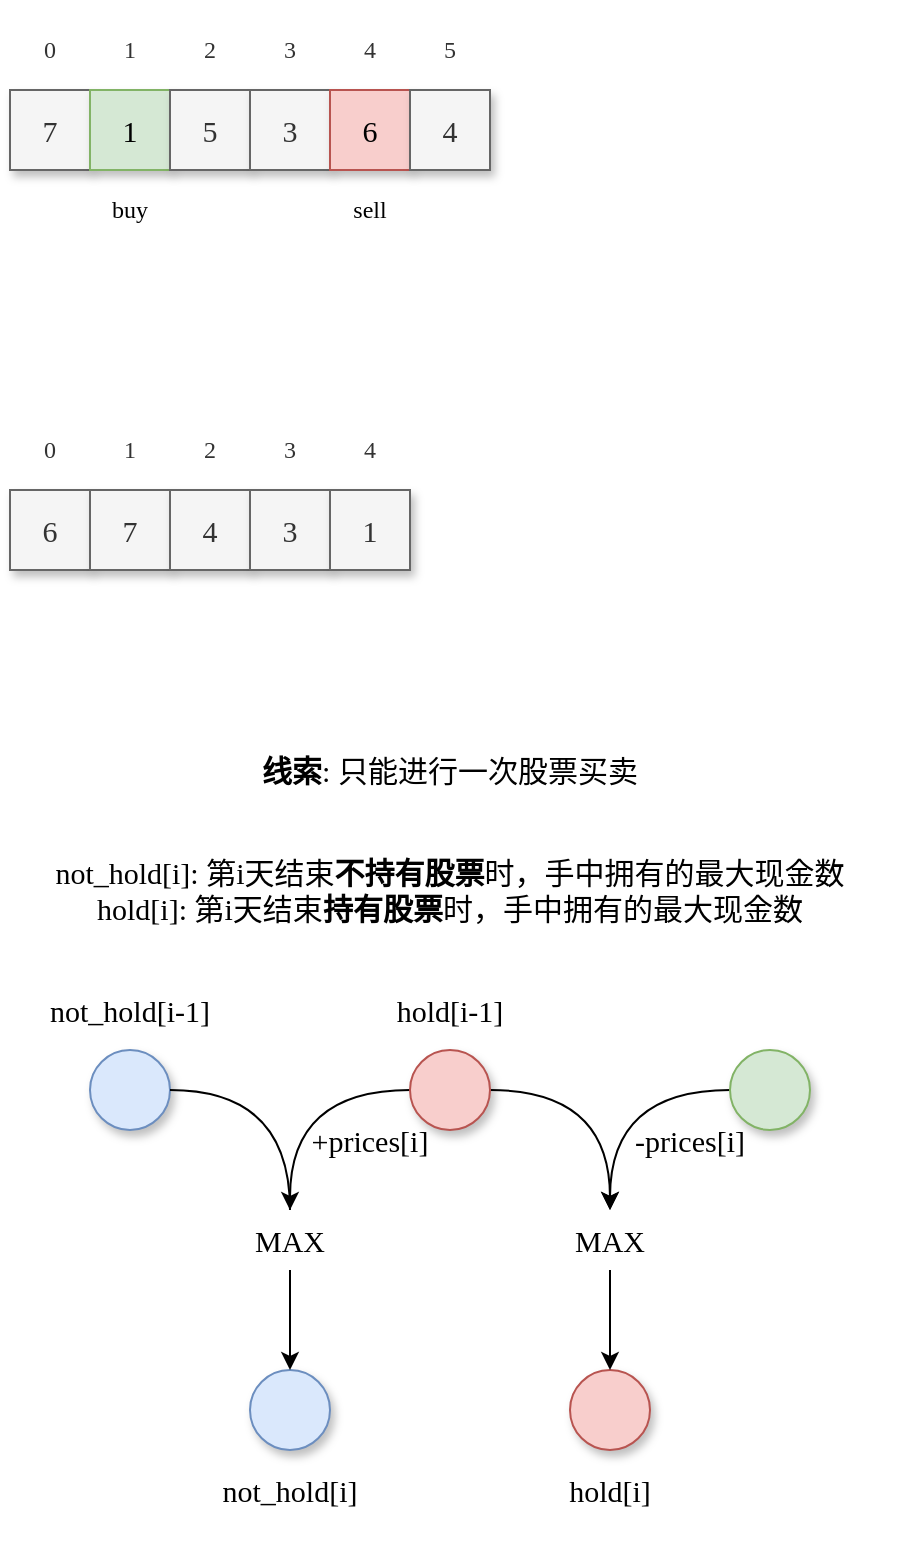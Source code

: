 <mxfile version="16.1.2" type="github">
  <diagram id="b2AI2AnEoEXAJLPSdRdL" name="第 1 页">
    <mxGraphModel dx="1422" dy="794" grid="1" gridSize="10" guides="1" tooltips="1" connect="1" arrows="1" fold="1" page="1" pageScale="1" pageWidth="827" pageHeight="1169" background="#ffffff" math="0" shadow="0">
      <root>
        <mxCell id="0" />
        <mxCell id="1" parent="0" />
        <mxCell id="iuHEyItq7KcDBc3BbFP_-7" value="&lt;font style=&quot;font-size: 12px&quot; face=&quot;Comic Sans MS&quot;&gt;0&lt;/font&gt;" style="rounded=0;whiteSpace=wrap;html=1;fillColor=#f5f5f5;fontColor=#333333;strokeColor=#666666;shadow=1;opacity=0;" parent="1" vertex="1">
          <mxGeometry x="240" y="120" width="40" height="40" as="geometry" />
        </mxCell>
        <mxCell id="iuHEyItq7KcDBc3BbFP_-1" value="&lt;font style=&quot;font-size: 15px&quot; face=&quot;Comic Sans MS&quot;&gt;7&lt;/font&gt;" style="rounded=0;whiteSpace=wrap;html=1;fillColor=#f5f5f5;fontColor=#333333;strokeColor=#666666;shadow=1;" parent="1" vertex="1">
          <mxGeometry x="240" y="160" width="40" height="40" as="geometry" />
        </mxCell>
        <mxCell id="iuHEyItq7KcDBc3BbFP_-2" value="&lt;font style=&quot;font-size: 15px&quot; face=&quot;Comic Sans MS&quot;&gt;1&lt;/font&gt;" style="rounded=0;whiteSpace=wrap;html=1;fillColor=#d5e8d4;strokeColor=#82b366;shadow=1;" parent="1" vertex="1">
          <mxGeometry x="280" y="160" width="40" height="40" as="geometry" />
        </mxCell>
        <mxCell id="iuHEyItq7KcDBc3BbFP_-3" value="&lt;font style=&quot;font-size: 15px&quot; face=&quot;Comic Sans MS&quot;&gt;5&lt;/font&gt;" style="rounded=0;whiteSpace=wrap;html=1;fillColor=#f5f5f5;fontColor=#333333;strokeColor=#666666;shadow=1;" parent="1" vertex="1">
          <mxGeometry x="320" y="160" width="40" height="40" as="geometry" />
        </mxCell>
        <mxCell id="iuHEyItq7KcDBc3BbFP_-4" value="&lt;font style=&quot;font-size: 15px&quot; face=&quot;Comic Sans MS&quot;&gt;3&lt;/font&gt;" style="rounded=0;whiteSpace=wrap;html=1;fillColor=#f5f5f5;fontColor=#333333;strokeColor=#666666;shadow=1;" parent="1" vertex="1">
          <mxGeometry x="360" y="160" width="40" height="40" as="geometry" />
        </mxCell>
        <mxCell id="iuHEyItq7KcDBc3BbFP_-5" value="&lt;font style=&quot;font-size: 15px&quot; face=&quot;Comic Sans MS&quot;&gt;6&lt;/font&gt;" style="rounded=0;whiteSpace=wrap;html=1;fillColor=#f8cecc;strokeColor=#b85450;shadow=1;" parent="1" vertex="1">
          <mxGeometry x="400" y="160" width="40" height="40" as="geometry" />
        </mxCell>
        <mxCell id="iuHEyItq7KcDBc3BbFP_-6" value="&lt;font style=&quot;font-size: 15px&quot; face=&quot;Comic Sans MS&quot;&gt;4&lt;/font&gt;" style="rounded=0;whiteSpace=wrap;html=1;fillColor=#f5f5f5;fontColor=#333333;strokeColor=#666666;shadow=1;" parent="1" vertex="1">
          <mxGeometry x="440" y="160" width="40" height="40" as="geometry" />
        </mxCell>
        <mxCell id="iuHEyItq7KcDBc3BbFP_-13" value="&lt;font style=&quot;font-size: 12px&quot; face=&quot;Comic Sans MS&quot;&gt;1&lt;/font&gt;" style="rounded=0;whiteSpace=wrap;html=1;fillColor=#f5f5f5;fontColor=#333333;strokeColor=#666666;shadow=1;opacity=0;" parent="1" vertex="1">
          <mxGeometry x="280" y="120" width="40" height="40" as="geometry" />
        </mxCell>
        <mxCell id="iuHEyItq7KcDBc3BbFP_-14" value="&lt;font style=&quot;font-size: 12px&quot; face=&quot;Comic Sans MS&quot;&gt;2&lt;/font&gt;" style="rounded=0;whiteSpace=wrap;html=1;fillColor=#f5f5f5;fontColor=#333333;strokeColor=#666666;shadow=1;opacity=0;" parent="1" vertex="1">
          <mxGeometry x="320" y="120" width="40" height="40" as="geometry" />
        </mxCell>
        <mxCell id="iuHEyItq7KcDBc3BbFP_-15" value="&lt;font style=&quot;font-size: 12px&quot; face=&quot;Comic Sans MS&quot;&gt;3&lt;/font&gt;" style="rounded=0;whiteSpace=wrap;html=1;fillColor=#f5f5f5;fontColor=#333333;strokeColor=#666666;shadow=1;opacity=0;" parent="1" vertex="1">
          <mxGeometry x="360" y="120" width="40" height="40" as="geometry" />
        </mxCell>
        <mxCell id="iuHEyItq7KcDBc3BbFP_-16" value="&lt;font style=&quot;font-size: 12px&quot; face=&quot;Comic Sans MS&quot;&gt;4&lt;/font&gt;" style="rounded=0;whiteSpace=wrap;html=1;fillColor=#f5f5f5;fontColor=#333333;strokeColor=#666666;shadow=1;opacity=0;" parent="1" vertex="1">
          <mxGeometry x="400" y="120" width="40" height="40" as="geometry" />
        </mxCell>
        <mxCell id="iuHEyItq7KcDBc3BbFP_-17" value="&lt;font style=&quot;font-size: 12px&quot; face=&quot;Comic Sans MS&quot;&gt;5&lt;/font&gt;" style="rounded=0;whiteSpace=wrap;html=1;fillColor=#f5f5f5;fontColor=#333333;strokeColor=#666666;shadow=1;opacity=0;" parent="1" vertex="1">
          <mxGeometry x="440" y="120" width="40" height="40" as="geometry" />
        </mxCell>
        <mxCell id="iuHEyItq7KcDBc3BbFP_-18" value="buy" style="text;html=1;strokeColor=none;fillColor=none;align=center;verticalAlign=middle;whiteSpace=wrap;rounded=0;shadow=1;fontFamily=Comic Sans MS;fontSize=12;opacity=0;" parent="1" vertex="1">
          <mxGeometry x="280" y="200" width="40" height="40" as="geometry" />
        </mxCell>
        <mxCell id="iuHEyItq7KcDBc3BbFP_-19" value="sell" style="text;html=1;strokeColor=none;fillColor=none;align=center;verticalAlign=middle;whiteSpace=wrap;rounded=0;shadow=1;fontFamily=Comic Sans MS;fontSize=12;opacity=0;" parent="1" vertex="1">
          <mxGeometry x="400" y="200" width="40" height="40" as="geometry" />
        </mxCell>
        <mxCell id="iuHEyItq7KcDBc3BbFP_-20" value="&lt;font style=&quot;font-size: 12px&quot; face=&quot;Comic Sans MS&quot;&gt;0&lt;/font&gt;" style="rounded=0;whiteSpace=wrap;html=1;fillColor=#f5f5f5;fontColor=#333333;strokeColor=#666666;shadow=1;opacity=0;" parent="1" vertex="1">
          <mxGeometry x="240" y="320" width="40" height="40" as="geometry" />
        </mxCell>
        <mxCell id="iuHEyItq7KcDBc3BbFP_-21" value="&lt;font style=&quot;font-size: 15px&quot; face=&quot;Comic Sans MS&quot;&gt;6&lt;/font&gt;" style="rounded=0;whiteSpace=wrap;html=1;fillColor=#f5f5f5;fontColor=#333333;strokeColor=#666666;shadow=1;" parent="1" vertex="1">
          <mxGeometry x="240" y="360" width="40" height="40" as="geometry" />
        </mxCell>
        <mxCell id="iuHEyItq7KcDBc3BbFP_-22" value="&lt;font style=&quot;font-size: 15px&quot; face=&quot;Comic Sans MS&quot;&gt;7&lt;/font&gt;" style="rounded=0;whiteSpace=wrap;html=1;fillColor=#f5f5f5;strokeColor=#666666;shadow=1;fontColor=#333333;" parent="1" vertex="1">
          <mxGeometry x="280" y="360" width="40" height="40" as="geometry" />
        </mxCell>
        <mxCell id="iuHEyItq7KcDBc3BbFP_-23" value="&lt;font style=&quot;font-size: 15px&quot; face=&quot;Comic Sans MS&quot;&gt;4&lt;/font&gt;" style="rounded=0;whiteSpace=wrap;html=1;fillColor=#f5f5f5;fontColor=#333333;strokeColor=#666666;shadow=1;" parent="1" vertex="1">
          <mxGeometry x="320" y="360" width="40" height="40" as="geometry" />
        </mxCell>
        <mxCell id="iuHEyItq7KcDBc3BbFP_-24" value="&lt;font style=&quot;font-size: 15px&quot; face=&quot;Comic Sans MS&quot;&gt;3&lt;/font&gt;" style="rounded=0;whiteSpace=wrap;html=1;fillColor=#f5f5f5;fontColor=#333333;strokeColor=#666666;shadow=1;" parent="1" vertex="1">
          <mxGeometry x="360" y="360" width="40" height="40" as="geometry" />
        </mxCell>
        <mxCell id="iuHEyItq7KcDBc3BbFP_-25" value="&lt;font style=&quot;font-size: 15px&quot; face=&quot;Comic Sans MS&quot;&gt;1&lt;/font&gt;" style="rounded=0;whiteSpace=wrap;html=1;fillColor=#f5f5f5;strokeColor=#666666;shadow=1;fontColor=#333333;" parent="1" vertex="1">
          <mxGeometry x="400" y="360" width="40" height="40" as="geometry" />
        </mxCell>
        <mxCell id="iuHEyItq7KcDBc3BbFP_-27" value="&lt;font style=&quot;font-size: 12px&quot; face=&quot;Comic Sans MS&quot;&gt;1&lt;/font&gt;" style="rounded=0;whiteSpace=wrap;html=1;fillColor=#f5f5f5;fontColor=#333333;strokeColor=#666666;shadow=1;opacity=0;" parent="1" vertex="1">
          <mxGeometry x="280" y="320" width="40" height="40" as="geometry" />
        </mxCell>
        <mxCell id="iuHEyItq7KcDBc3BbFP_-28" value="&lt;font style=&quot;font-size: 12px&quot; face=&quot;Comic Sans MS&quot;&gt;2&lt;/font&gt;" style="rounded=0;whiteSpace=wrap;html=1;fillColor=#f5f5f5;fontColor=#333333;strokeColor=#666666;shadow=1;opacity=0;" parent="1" vertex="1">
          <mxGeometry x="320" y="320" width="40" height="40" as="geometry" />
        </mxCell>
        <mxCell id="iuHEyItq7KcDBc3BbFP_-29" value="&lt;font style=&quot;font-size: 12px&quot; face=&quot;Comic Sans MS&quot;&gt;3&lt;/font&gt;" style="rounded=0;whiteSpace=wrap;html=1;fillColor=#f5f5f5;fontColor=#333333;strokeColor=#666666;shadow=1;opacity=0;" parent="1" vertex="1">
          <mxGeometry x="360" y="320" width="40" height="40" as="geometry" />
        </mxCell>
        <mxCell id="iuHEyItq7KcDBc3BbFP_-30" value="&lt;font style=&quot;font-size: 12px&quot; face=&quot;Comic Sans MS&quot;&gt;4&lt;/font&gt;" style="rounded=0;whiteSpace=wrap;html=1;fillColor=#f5f5f5;fontColor=#333333;strokeColor=#666666;shadow=1;opacity=0;" parent="1" vertex="1">
          <mxGeometry x="400" y="320" width="40" height="40" as="geometry" />
        </mxCell>
        <mxCell id="aEXjrjwA9w9-HmDL8SVT-1" value="" style="ellipse;whiteSpace=wrap;html=1;aspect=fixed;shadow=1;fillColor=#dae8fc;strokeColor=#6c8ebf;" parent="1" vertex="1">
          <mxGeometry x="280" y="640" width="40" height="40" as="geometry" />
        </mxCell>
        <mxCell id="aEXjrjwA9w9-HmDL8SVT-2" value="" style="ellipse;whiteSpace=wrap;html=1;aspect=fixed;shadow=1;fillColor=#dae8fc;strokeColor=#6c8ebf;" parent="1" vertex="1">
          <mxGeometry x="360" y="800" width="40" height="40" as="geometry" />
        </mxCell>
        <mxCell id="aEXjrjwA9w9-HmDL8SVT-5" value="&lt;font style=&quot;font-size: 15px&quot;&gt;not_hold[i-1]&lt;/font&gt;" style="text;html=1;strokeColor=none;fillColor=none;align=center;verticalAlign=middle;whiteSpace=wrap;rounded=0;shadow=1;fontFamily=Comic Sans MS;" parent="1" vertex="1">
          <mxGeometry x="240" y="600" width="120" height="40" as="geometry" />
        </mxCell>
        <mxCell id="aEXjrjwA9w9-HmDL8SVT-6" value="&lt;font style=&quot;font-size: 15px&quot;&gt;not_hold[i]: 第i天结束&lt;b&gt;不持有股票&lt;/b&gt;时，&lt;span&gt;手中拥有的最大现金数&lt;br&gt;&lt;/span&gt;hold[i]: 第i天结束&lt;b&gt;持有股票&lt;/b&gt;时，手中拥有的最大现金数&lt;/font&gt;&lt;span&gt;&lt;br&gt;&lt;/span&gt;&lt;div class=&quot;okr-block-clipboard&quot;&gt;&lt;/div&gt;" style="text;html=1;strokeColor=none;fillColor=none;align=center;verticalAlign=middle;whiteSpace=wrap;rounded=0;shadow=1;fontFamily=Comic Sans MS;" parent="1" vertex="1">
          <mxGeometry x="240" y="520" width="440" height="80" as="geometry" />
        </mxCell>
        <mxCell id="aEXjrjwA9w9-HmDL8SVT-8" style="edgeStyle=orthogonalEdgeStyle;curved=1;rounded=0;orthogonalLoop=1;jettySize=auto;html=1;exitX=0;exitY=0.5;exitDx=0;exitDy=0;fontFamily=Comic Sans MS;" parent="1" source="aEXjrjwA9w9-HmDL8SVT-7" target="aEXjrjwA9w9-HmDL8SVT-11" edge="1">
          <mxGeometry relative="1" as="geometry" />
        </mxCell>
        <mxCell id="aEXjrjwA9w9-HmDL8SVT-25" style="edgeStyle=orthogonalEdgeStyle;curved=1;rounded=0;orthogonalLoop=1;jettySize=auto;html=1;exitX=1;exitY=0.5;exitDx=0;exitDy=0;fontFamily=Comic Sans MS;fontSize=15;" parent="1" source="aEXjrjwA9w9-HmDL8SVT-7" target="aEXjrjwA9w9-HmDL8SVT-23" edge="1">
          <mxGeometry relative="1" as="geometry" />
        </mxCell>
        <mxCell id="aEXjrjwA9w9-HmDL8SVT-7" value="" style="ellipse;whiteSpace=wrap;html=1;aspect=fixed;shadow=1;fillColor=#f8cecc;strokeColor=#b85450;" parent="1" vertex="1">
          <mxGeometry x="440" y="640" width="40" height="40" as="geometry" />
        </mxCell>
        <mxCell id="aEXjrjwA9w9-HmDL8SVT-9" value="&lt;font style=&quot;font-size: 15px&quot;&gt;&lt;span&gt;+prices[i]&lt;/span&gt;&lt;/font&gt;&lt;div class=&quot;okr-block-clipboard&quot;&gt;&lt;/div&gt;" style="text;html=1;strokeColor=none;fillColor=none;align=center;verticalAlign=middle;whiteSpace=wrap;rounded=0;shadow=1;fontFamily=Comic Sans MS;" parent="1" vertex="1">
          <mxGeometry x="380" y="670" width="80" height="30" as="geometry" />
        </mxCell>
        <mxCell id="aEXjrjwA9w9-HmDL8SVT-10" value="&lt;font style=&quot;font-size: 15px&quot;&gt;not_hold[i]&lt;/font&gt;" style="text;html=1;strokeColor=none;fillColor=none;align=center;verticalAlign=middle;whiteSpace=wrap;rounded=0;shadow=1;fontFamily=Comic Sans MS;" parent="1" vertex="1">
          <mxGeometry x="320" y="840" width="120" height="40" as="geometry" />
        </mxCell>
        <mxCell id="aEXjrjwA9w9-HmDL8SVT-13" style="edgeStyle=orthogonalEdgeStyle;curved=1;rounded=0;orthogonalLoop=1;jettySize=auto;html=1;exitX=0.5;exitY=1;exitDx=0;exitDy=0;entryX=0.5;entryY=0;entryDx=0;entryDy=0;fontFamily=Comic Sans MS;fontSize=15;" parent="1" source="aEXjrjwA9w9-HmDL8SVT-11" target="aEXjrjwA9w9-HmDL8SVT-2" edge="1">
          <mxGeometry relative="1" as="geometry" />
        </mxCell>
        <mxCell id="aEXjrjwA9w9-HmDL8SVT-11" value="MAX" style="text;html=1;strokeColor=none;fillColor=none;align=center;verticalAlign=middle;whiteSpace=wrap;rounded=0;shadow=1;fontFamily=Comic Sans MS;fontSize=15;" parent="1" vertex="1">
          <mxGeometry x="350" y="720" width="60" height="30" as="geometry" />
        </mxCell>
        <mxCell id="aEXjrjwA9w9-HmDL8SVT-12" value="" style="rounded=0;orthogonalLoop=1;jettySize=auto;html=1;exitX=1;exitY=0.5;exitDx=0;exitDy=0;entryX=0.5;entryY=0;entryDx=0;entryDy=0;edgeStyle=orthogonalEdgeStyle;curved=1;endArrow=none;" parent="1" source="aEXjrjwA9w9-HmDL8SVT-1" target="aEXjrjwA9w9-HmDL8SVT-11" edge="1">
          <mxGeometry relative="1" as="geometry">
            <mxPoint x="320" y="660" as="sourcePoint" />
            <mxPoint x="380" y="800" as="targetPoint" />
          </mxGeometry>
        </mxCell>
        <mxCell id="aEXjrjwA9w9-HmDL8SVT-15" value="" style="ellipse;whiteSpace=wrap;html=1;aspect=fixed;shadow=1;fillColor=#f8cecc;strokeColor=#b85450;" parent="1" vertex="1">
          <mxGeometry x="520" y="800" width="40" height="40" as="geometry" />
        </mxCell>
        <mxCell id="aEXjrjwA9w9-HmDL8SVT-16" value="&lt;font style=&quot;font-size: 15px&quot;&gt;hold[i-1]&lt;/font&gt;" style="text;html=1;strokeColor=none;fillColor=none;align=center;verticalAlign=middle;whiteSpace=wrap;rounded=0;shadow=1;fontFamily=Comic Sans MS;" parent="1" vertex="1">
          <mxGeometry x="420" y="600" width="80" height="40" as="geometry" />
        </mxCell>
        <mxCell id="aEXjrjwA9w9-HmDL8SVT-18" style="edgeStyle=orthogonalEdgeStyle;curved=1;rounded=0;orthogonalLoop=1;jettySize=auto;html=1;exitX=0;exitY=0.5;exitDx=0;exitDy=0;fontFamily=Comic Sans MS;" parent="1" source="aEXjrjwA9w9-HmDL8SVT-19" target="aEXjrjwA9w9-HmDL8SVT-23" edge="1">
          <mxGeometry relative="1" as="geometry" />
        </mxCell>
        <mxCell id="aEXjrjwA9w9-HmDL8SVT-19" value="" style="ellipse;whiteSpace=wrap;html=1;aspect=fixed;shadow=1;fillColor=#d5e8d4;strokeColor=#82b366;" parent="1" vertex="1">
          <mxGeometry x="600" y="640" width="40" height="40" as="geometry" />
        </mxCell>
        <mxCell id="aEXjrjwA9w9-HmDL8SVT-20" value="&lt;font style=&quot;font-size: 15px&quot;&gt;&lt;span&gt;-prices[i]&lt;/span&gt;&lt;/font&gt;&lt;div class=&quot;okr-block-clipboard&quot;&gt;&lt;/div&gt;" style="text;html=1;strokeColor=none;fillColor=none;align=center;verticalAlign=middle;whiteSpace=wrap;rounded=0;shadow=1;fontFamily=Comic Sans MS;" parent="1" vertex="1">
          <mxGeometry x="540" y="670" width="80" height="30" as="geometry" />
        </mxCell>
        <mxCell id="aEXjrjwA9w9-HmDL8SVT-21" value="&lt;font style=&quot;font-size: 15px&quot;&gt;hold[i]&lt;/font&gt;" style="text;html=1;strokeColor=none;fillColor=none;align=center;verticalAlign=middle;whiteSpace=wrap;rounded=0;shadow=1;fontFamily=Comic Sans MS;" parent="1" vertex="1">
          <mxGeometry x="480" y="840" width="120" height="40" as="geometry" />
        </mxCell>
        <mxCell id="aEXjrjwA9w9-HmDL8SVT-22" style="edgeStyle=orthogonalEdgeStyle;curved=1;rounded=0;orthogonalLoop=1;jettySize=auto;html=1;exitX=0.5;exitY=1;exitDx=0;exitDy=0;entryX=0.5;entryY=0;entryDx=0;entryDy=0;fontFamily=Comic Sans MS;fontSize=15;" parent="1" source="aEXjrjwA9w9-HmDL8SVT-23" target="aEXjrjwA9w9-HmDL8SVT-15" edge="1">
          <mxGeometry relative="1" as="geometry" />
        </mxCell>
        <mxCell id="aEXjrjwA9w9-HmDL8SVT-23" value="MAX" style="text;html=1;strokeColor=none;fillColor=none;align=center;verticalAlign=middle;whiteSpace=wrap;rounded=0;shadow=1;fontFamily=Comic Sans MS;fontSize=15;" parent="1" vertex="1">
          <mxGeometry x="510" y="720" width="60" height="30" as="geometry" />
        </mxCell>
        <mxCell id="EzJk44dTqnRRET4YY1i3-1" value="&lt;font style=&quot;font-size: 15px&quot; face=&quot;Comic Sans MS&quot;&gt;&lt;b&gt;线索&lt;/b&gt;: 只能进行一次股票买卖&lt;/font&gt;" style="text;html=1;strokeColor=none;fillColor=none;align=center;verticalAlign=middle;whiteSpace=wrap;rounded=0;" vertex="1" parent="1">
          <mxGeometry x="320" y="480" width="280" height="40" as="geometry" />
        </mxCell>
      </root>
    </mxGraphModel>
  </diagram>
</mxfile>
